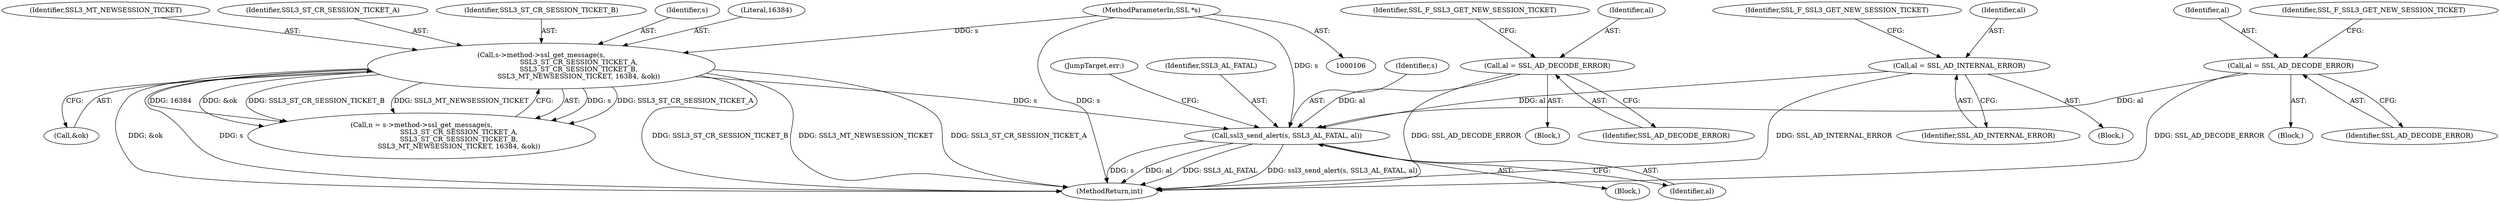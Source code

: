 digraph "0_openssl_98ece4eebfb6cd45cc8d550c6ac0022965071afc@API" {
"1000330" [label="(Call,ssl3_send_alert(s, SSL3_AL_FATAL, al))"];
"1000121" [label="(Call,s->method->ssl_get_message(s,\n                                   SSL3_ST_CR_SESSION_TICKET_A,\n                                   SSL3_ST_CR_SESSION_TICKET_B,\n                                   SSL3_MT_NEWSESSION_TICKET, 16384, &ok))"];
"1000107" [label="(MethodParameterIn,SSL *s)"];
"1000141" [label="(Call,al = SSL_AD_DECODE_ERROR)"];
"1000220" [label="(Call,al = SSL_AD_INTERNAL_ERROR)"];
"1000253" [label="(Call,al = SSL_AD_DECODE_ERROR)"];
"1000333" [label="(Identifier,al)"];
"1000222" [label="(Identifier,SSL_AD_INTERNAL_ERROR)"];
"1000330" [label="(Call,ssl3_send_alert(s, SSL3_AL_FATAL, al))"];
"1000257" [label="(Identifier,SSL_F_SSL3_GET_NEW_SESSION_TICKET)"];
"1000254" [label="(Identifier,al)"];
"1000108" [label="(Block,)"];
"1000141" [label="(Call,al = SSL_AD_DECODE_ERROR)"];
"1000121" [label="(Call,s->method->ssl_get_message(s,\n                                   SSL3_ST_CR_SESSION_TICKET_A,\n                                   SSL3_ST_CR_SESSION_TICKET_B,\n                                   SSL3_MT_NEWSESSION_TICKET, 16384, &ok))"];
"1000140" [label="(Block,)"];
"1000127" [label="(Call,&ok)"];
"1000252" [label="(Block,)"];
"1000332" [label="(Identifier,SSL3_AL_FATAL)"];
"1000343" [label="(MethodReturn,int)"];
"1000224" [label="(Identifier,SSL_F_SSL3_GET_NEW_SESSION_TICKET)"];
"1000126" [label="(Literal,16384)"];
"1000107" [label="(MethodParameterIn,SSL *s)"];
"1000145" [label="(Identifier,SSL_F_SSL3_GET_NEW_SESSION_TICKET)"];
"1000125" [label="(Identifier,SSL3_MT_NEWSESSION_TICKET)"];
"1000255" [label="(Identifier,SSL_AD_DECODE_ERROR)"];
"1000331" [label="(Identifier,s)"];
"1000119" [label="(Call,n = s->method->ssl_get_message(s,\n                                   SSL3_ST_CR_SESSION_TICKET_A,\n                                   SSL3_ST_CR_SESSION_TICKET_B,\n                                   SSL3_MT_NEWSESSION_TICKET, 16384, &ok))"];
"1000219" [label="(Block,)"];
"1000143" [label="(Identifier,SSL_AD_DECODE_ERROR)"];
"1000123" [label="(Identifier,SSL3_ST_CR_SESSION_TICKET_A)"];
"1000253" [label="(Call,al = SSL_AD_DECODE_ERROR)"];
"1000124" [label="(Identifier,SSL3_ST_CR_SESSION_TICKET_B)"];
"1000142" [label="(Identifier,al)"];
"1000221" [label="(Identifier,al)"];
"1000122" [label="(Identifier,s)"];
"1000220" [label="(Call,al = SSL_AD_INTERNAL_ERROR)"];
"1000334" [label="(JumpTarget,err:)"];
"1000330" -> "1000108"  [label="AST: "];
"1000330" -> "1000333"  [label="CFG: "];
"1000331" -> "1000330"  [label="AST: "];
"1000332" -> "1000330"  [label="AST: "];
"1000333" -> "1000330"  [label="AST: "];
"1000334" -> "1000330"  [label="CFG: "];
"1000330" -> "1000343"  [label="DDG: s"];
"1000330" -> "1000343"  [label="DDG: al"];
"1000330" -> "1000343"  [label="DDG: SSL3_AL_FATAL"];
"1000330" -> "1000343"  [label="DDG: ssl3_send_alert(s, SSL3_AL_FATAL, al)"];
"1000121" -> "1000330"  [label="DDG: s"];
"1000107" -> "1000330"  [label="DDG: s"];
"1000141" -> "1000330"  [label="DDG: al"];
"1000220" -> "1000330"  [label="DDG: al"];
"1000253" -> "1000330"  [label="DDG: al"];
"1000121" -> "1000119"  [label="AST: "];
"1000121" -> "1000127"  [label="CFG: "];
"1000122" -> "1000121"  [label="AST: "];
"1000123" -> "1000121"  [label="AST: "];
"1000124" -> "1000121"  [label="AST: "];
"1000125" -> "1000121"  [label="AST: "];
"1000126" -> "1000121"  [label="AST: "];
"1000127" -> "1000121"  [label="AST: "];
"1000119" -> "1000121"  [label="CFG: "];
"1000121" -> "1000343"  [label="DDG: SSL3_MT_NEWSESSION_TICKET"];
"1000121" -> "1000343"  [label="DDG: SSL3_ST_CR_SESSION_TICKET_A"];
"1000121" -> "1000343"  [label="DDG: &ok"];
"1000121" -> "1000343"  [label="DDG: s"];
"1000121" -> "1000343"  [label="DDG: SSL3_ST_CR_SESSION_TICKET_B"];
"1000121" -> "1000119"  [label="DDG: s"];
"1000121" -> "1000119"  [label="DDG: SSL3_ST_CR_SESSION_TICKET_A"];
"1000121" -> "1000119"  [label="DDG: 16384"];
"1000121" -> "1000119"  [label="DDG: &ok"];
"1000121" -> "1000119"  [label="DDG: SSL3_ST_CR_SESSION_TICKET_B"];
"1000121" -> "1000119"  [label="DDG: SSL3_MT_NEWSESSION_TICKET"];
"1000107" -> "1000121"  [label="DDG: s"];
"1000107" -> "1000106"  [label="AST: "];
"1000107" -> "1000343"  [label="DDG: s"];
"1000141" -> "1000140"  [label="AST: "];
"1000141" -> "1000143"  [label="CFG: "];
"1000142" -> "1000141"  [label="AST: "];
"1000143" -> "1000141"  [label="AST: "];
"1000145" -> "1000141"  [label="CFG: "];
"1000141" -> "1000343"  [label="DDG: SSL_AD_DECODE_ERROR"];
"1000220" -> "1000219"  [label="AST: "];
"1000220" -> "1000222"  [label="CFG: "];
"1000221" -> "1000220"  [label="AST: "];
"1000222" -> "1000220"  [label="AST: "];
"1000224" -> "1000220"  [label="CFG: "];
"1000220" -> "1000343"  [label="DDG: SSL_AD_INTERNAL_ERROR"];
"1000253" -> "1000252"  [label="AST: "];
"1000253" -> "1000255"  [label="CFG: "];
"1000254" -> "1000253"  [label="AST: "];
"1000255" -> "1000253"  [label="AST: "];
"1000257" -> "1000253"  [label="CFG: "];
"1000253" -> "1000343"  [label="DDG: SSL_AD_DECODE_ERROR"];
}

